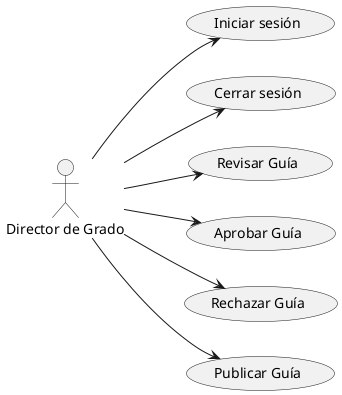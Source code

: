 @startuml

left to right direction

actor "Director de Grado" as DirectorGrado

usecase "Iniciar sesión" as IniciarSesion
usecase "Cerrar sesión" as CerrarSesion
usecase "Revisar Guía" as RevisarGuia
usecase "Aprobar Guía" as AprobarGuia
usecase "Rechazar Guía" as RechazarGuia
usecase "Publicar Guía" as PublicarGuia

DirectorGrado --> IniciarSesion
DirectorGrado --> CerrarSesion
DirectorGrado --> RevisarGuia
DirectorGrado --> AprobarGuia
DirectorGrado --> RechazarGuia
DirectorGrado --> PublicarGuia

@enduml